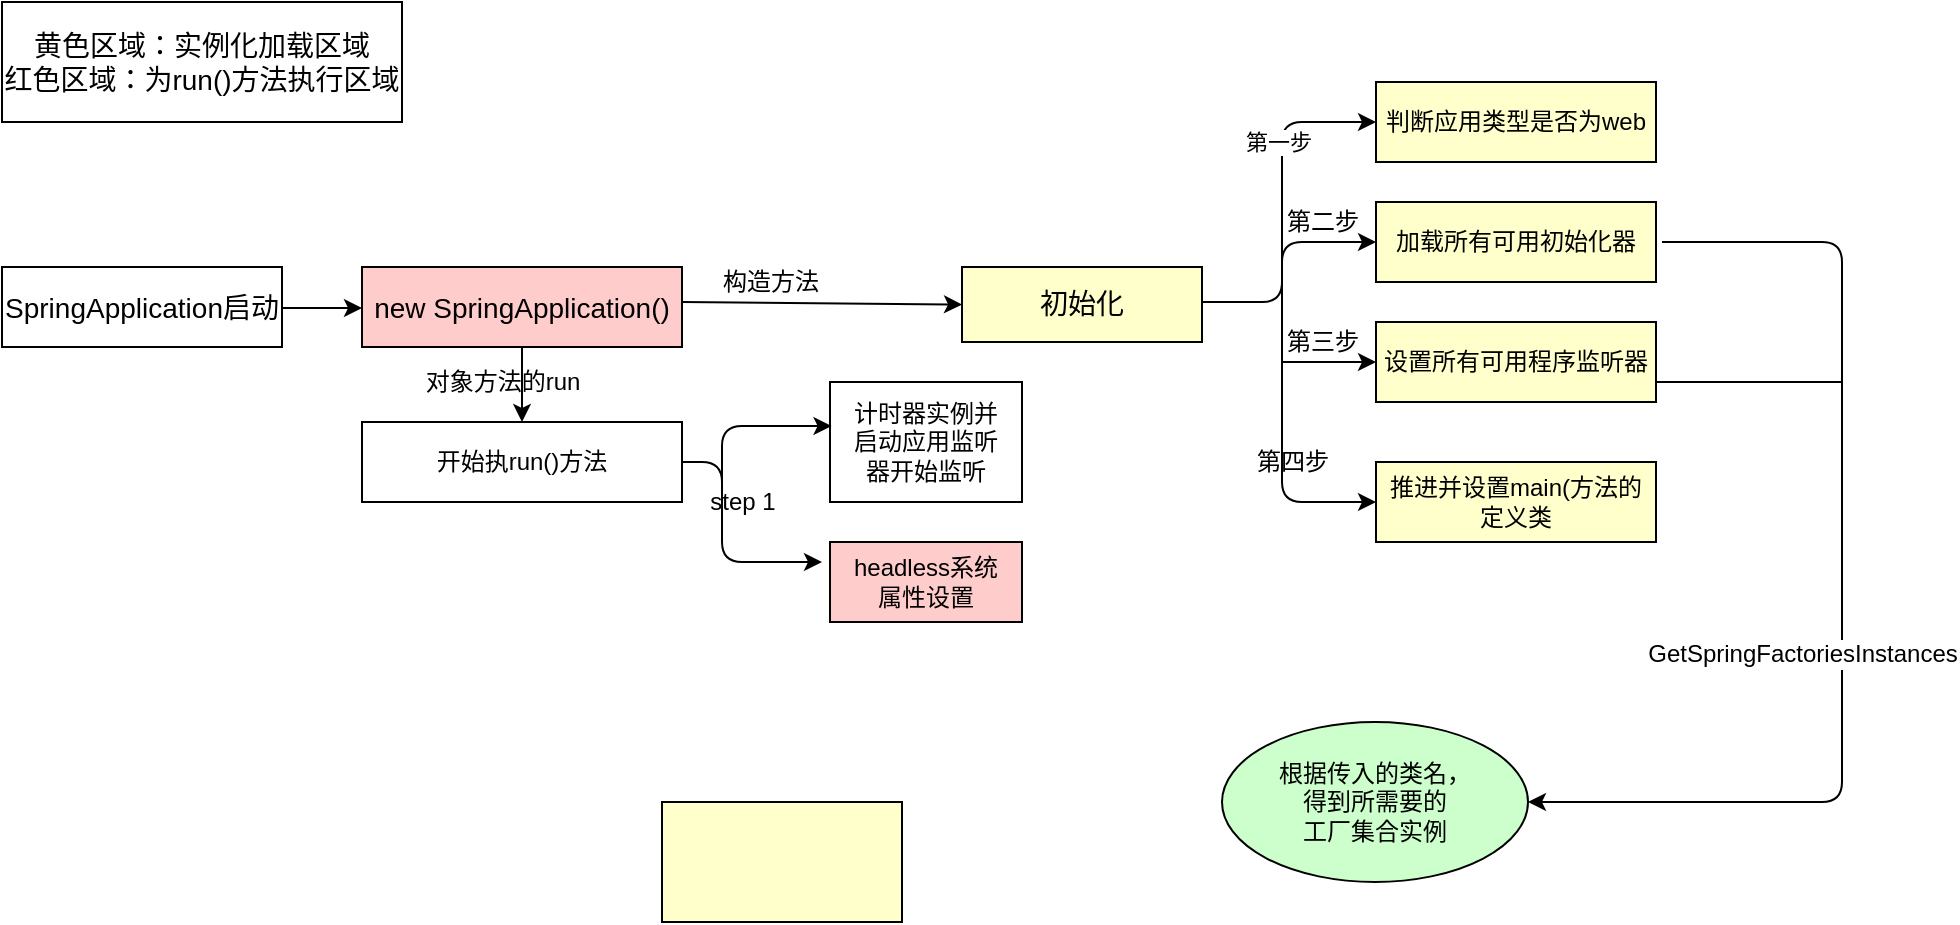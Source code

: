 <mxfile version="13.6.2" type="device"><diagram id="T1bAUFliYwQQVsWC8yJT" name="第 1 页"><mxGraphModel dx="1278" dy="607" grid="1" gridSize="10" guides="1" tooltips="1" connect="1" arrows="1" fold="1" page="1" pageScale="1" pageWidth="827" pageHeight="1169" math="0" shadow="0"><root><mxCell id="0"/><mxCell id="1" parent="0"/><mxCell id="71vBCq2HpxB73JjbtoO1-1" value="&lt;font style=&quot;font-size: 14px&quot;&gt;黄色区域：实例化加载区域&lt;br&gt;红色区域：为run()方法执行区域&lt;/font&gt;" style="rounded=0;whiteSpace=wrap;html=1;" vertex="1" parent="1"><mxGeometry y="30" width="200" height="60" as="geometry"/></mxCell><mxCell id="71vBCq2HpxB73JjbtoO1-2" value="&lt;font style=&quot;font-size: 14px&quot;&gt;SpringApplication启动&lt;/font&gt;" style="rounded=0;whiteSpace=wrap;html=1;" vertex="1" parent="1"><mxGeometry y="162.5" width="140" height="40" as="geometry"/></mxCell><mxCell id="71vBCq2HpxB73JjbtoO1-3" value="&lt;font style=&quot;font-size: 14px&quot;&gt;new SpringApplication()&lt;/font&gt;" style="rounded=0;whiteSpace=wrap;html=1;fillColor=#FFCCCC;" vertex="1" parent="1"><mxGeometry x="180" y="162.5" width="160" height="40" as="geometry"/></mxCell><mxCell id="71vBCq2HpxB73JjbtoO1-4" value="&lt;font style=&quot;font-size: 14px&quot;&gt;初始化&lt;/font&gt;" style="rounded=0;whiteSpace=wrap;html=1;fillColor=#FFFFCC;" vertex="1" parent="1"><mxGeometry x="480" y="162.5" width="120" height="37.5" as="geometry"/></mxCell><mxCell id="71vBCq2HpxB73JjbtoO1-5" value="" style="endArrow=classic;html=1;entryX=0;entryY=0.5;entryDx=0;entryDy=0;" edge="1" parent="1" target="71vBCq2HpxB73JjbtoO1-4"><mxGeometry width="50" height="50" relative="1" as="geometry"><mxPoint x="340" y="180" as="sourcePoint"/><mxPoint x="390" y="130" as="targetPoint"/></mxGeometry></mxCell><mxCell id="71vBCq2HpxB73JjbtoO1-6" value="构造方法" style="text;html=1;align=center;verticalAlign=middle;resizable=0;points=[];autosize=1;" vertex="1" parent="1"><mxGeometry x="354" y="160" width="60" height="20" as="geometry"/></mxCell><mxCell id="71vBCq2HpxB73JjbtoO1-7" value="" style="endArrow=classic;html=1;" edge="1" parent="1"><mxGeometry width="50" height="50" relative="1" as="geometry"><mxPoint x="140" y="183" as="sourcePoint"/><mxPoint x="180" y="183" as="targetPoint"/></mxGeometry></mxCell><mxCell id="71vBCq2HpxB73JjbtoO1-8" value="开始执run()方法" style="rounded=0;whiteSpace=wrap;html=1;" vertex="1" parent="1"><mxGeometry x="180" y="240" width="160" height="40" as="geometry"/></mxCell><mxCell id="71vBCq2HpxB73JjbtoO1-9" value="计时器实例并&lt;br&gt;启动应用监听&lt;br&gt;器开始监听" style="rounded=0;whiteSpace=wrap;html=1;" vertex="1" parent="1"><mxGeometry x="414" y="220" width="96" height="60" as="geometry"/></mxCell><mxCell id="71vBCq2HpxB73JjbtoO1-10" value="headless系统&lt;br&gt;属性设置" style="rounded=0;whiteSpace=wrap;html=1;fillColor=#FFCCCC;" vertex="1" parent="1"><mxGeometry x="414" y="300" width="96" height="40" as="geometry"/></mxCell><mxCell id="71vBCq2HpxB73JjbtoO1-11" value="" style="endArrow=classic;html=1;entryX=0.5;entryY=0;entryDx=0;entryDy=0;" edge="1" parent="1" target="71vBCq2HpxB73JjbtoO1-8"><mxGeometry width="50" height="50" relative="1" as="geometry"><mxPoint x="260" y="202.5" as="sourcePoint"/><mxPoint x="310" y="152.5" as="targetPoint"/></mxGeometry></mxCell><mxCell id="71vBCq2HpxB73JjbtoO1-12" value="对象方法的run" style="text;html=1;align=center;verticalAlign=middle;resizable=0;points=[];autosize=1;" vertex="1" parent="1"><mxGeometry x="205" y="210" width="90" height="20" as="geometry"/></mxCell><mxCell id="71vBCq2HpxB73JjbtoO1-13" value="" style="endArrow=classic;html=1;" edge="1" parent="1"><mxGeometry width="50" height="50" relative="1" as="geometry"><mxPoint x="340" y="260" as="sourcePoint"/><mxPoint x="410" y="310" as="targetPoint"/><Array as="points"><mxPoint x="360" y="260"/><mxPoint x="360" y="310"/></Array></mxGeometry></mxCell><mxCell id="71vBCq2HpxB73JjbtoO1-14" value="" style="endArrow=classic;html=1;entryX=0.008;entryY=0.367;entryDx=0;entryDy=0;entryPerimeter=0;" edge="1" parent="1" target="71vBCq2HpxB73JjbtoO1-9"><mxGeometry width="50" height="50" relative="1" as="geometry"><mxPoint x="360" y="270" as="sourcePoint"/><mxPoint x="404" y="225" as="targetPoint"/><Array as="points"><mxPoint x="360" y="242"/></Array></mxGeometry></mxCell><mxCell id="71vBCq2HpxB73JjbtoO1-15" value="step 1" style="text;html=1;align=center;verticalAlign=middle;resizable=0;points=[];autosize=1;" vertex="1" parent="1"><mxGeometry x="345" y="270" width="50" height="20" as="geometry"/></mxCell><mxCell id="71vBCq2HpxB73JjbtoO1-16" value="判断应用类型是否为web" style="rounded=0;whiteSpace=wrap;html=1;fillColor=#FFFFCC;" vertex="1" parent="1"><mxGeometry x="687" y="70" width="140" height="40" as="geometry"/></mxCell><mxCell id="71vBCq2HpxB73JjbtoO1-17" value="加载所有可用初始化器" style="rounded=0;whiteSpace=wrap;html=1;fillColor=#FFFFCC;" vertex="1" parent="1"><mxGeometry x="687" y="130" width="140" height="40" as="geometry"/></mxCell><mxCell id="71vBCq2HpxB73JjbtoO1-18" value="设置所有可用程序监听器" style="rounded=0;whiteSpace=wrap;html=1;fillColor=#FFFFCC;" vertex="1" parent="1"><mxGeometry x="687" y="190" width="140" height="40" as="geometry"/></mxCell><mxCell id="71vBCq2HpxB73JjbtoO1-19" value="推进并设置main(方法的&lt;br&gt;定义类" style="rounded=0;whiteSpace=wrap;html=1;fillColor=#FFFFCC;" vertex="1" parent="1"><mxGeometry x="687" y="260" width="140" height="40" as="geometry"/></mxCell><mxCell id="71vBCq2HpxB73JjbtoO1-20" value="" style="endArrow=classic;html=1;entryX=0;entryY=0.5;entryDx=0;entryDy=0;" edge="1" parent="1" target="71vBCq2HpxB73JjbtoO1-17"><mxGeometry width="50" height="50" relative="1" as="geometry"><mxPoint x="600" y="180" as="sourcePoint"/><mxPoint x="650" y="130" as="targetPoint"/><Array as="points"><mxPoint x="640" y="180"/><mxPoint x="640" y="150"/></Array></mxGeometry></mxCell><mxCell id="71vBCq2HpxB73JjbtoO1-21" value="" style="endArrow=classic;html=1;entryX=0;entryY=0.5;entryDx=0;entryDy=0;" edge="1" parent="1" target="71vBCq2HpxB73JjbtoO1-16"><mxGeometry width="50" height="50" relative="1" as="geometry"><mxPoint x="640" y="160" as="sourcePoint"/><mxPoint x="680" y="90" as="targetPoint"/><Array as="points"><mxPoint x="640" y="90"/></Array></mxGeometry></mxCell><mxCell id="71vBCq2HpxB73JjbtoO1-22" value="第一步" style="edgeLabel;html=1;align=center;verticalAlign=middle;resizable=0;points=[];" vertex="1" connectable="0" parent="71vBCq2HpxB73JjbtoO1-21"><mxGeometry x="0.025" y="2" relative="1" as="geometry"><mxPoint as="offset"/></mxGeometry></mxCell><mxCell id="71vBCq2HpxB73JjbtoO1-23" value="第二步" style="text;html=1;align=center;verticalAlign=middle;resizable=0;points=[];autosize=1;" vertex="1" parent="1"><mxGeometry x="635" y="130" width="50" height="20" as="geometry"/></mxCell><mxCell id="71vBCq2HpxB73JjbtoO1-24" value="" style="endArrow=classic;html=1;entryX=0;entryY=0.5;entryDx=0;entryDy=0;" edge="1" parent="1" target="71vBCq2HpxB73JjbtoO1-19"><mxGeometry width="50" height="50" relative="1" as="geometry"><mxPoint x="640" y="170" as="sourcePoint"/><mxPoint x="685" y="130" as="targetPoint"/><Array as="points"><mxPoint x="640" y="280"/></Array></mxGeometry></mxCell><mxCell id="71vBCq2HpxB73JjbtoO1-25" value="第四步" style="text;html=1;align=center;verticalAlign=middle;resizable=0;points=[];autosize=1;" vertex="1" parent="1"><mxGeometry x="620" y="250" width="50" height="20" as="geometry"/></mxCell><mxCell id="71vBCq2HpxB73JjbtoO1-26" value="" style="endArrow=classic;html=1;entryX=0;entryY=0.5;entryDx=0;entryDy=0;" edge="1" parent="1" target="71vBCq2HpxB73JjbtoO1-18"><mxGeometry width="50" height="50" relative="1" as="geometry"><mxPoint x="640" y="210" as="sourcePoint"/><mxPoint x="690" y="170" as="targetPoint"/></mxGeometry></mxCell><mxCell id="71vBCq2HpxB73JjbtoO1-27" value="第三步" style="text;html=1;align=center;verticalAlign=middle;resizable=0;points=[];autosize=1;" vertex="1" parent="1"><mxGeometry x="635" y="190" width="50" height="20" as="geometry"/></mxCell><mxCell id="71vBCq2HpxB73JjbtoO1-28" value="" style="rounded=0;whiteSpace=wrap;html=1;fillColor=#FFFFCC;" vertex="1" parent="1"><mxGeometry x="330" y="430" width="120" height="60" as="geometry"/></mxCell><mxCell id="71vBCq2HpxB73JjbtoO1-29" value="根据传入的类名，&lt;br&gt;得到所需要的&lt;br&gt;工厂集合实例" style="ellipse;whiteSpace=wrap;html=1;fillColor=#CCFFCC;" vertex="1" parent="1"><mxGeometry x="610" y="390" width="153" height="80" as="geometry"/></mxCell><mxCell id="71vBCq2HpxB73JjbtoO1-30" value="" style="endArrow=classic;html=1;entryX=1;entryY=0.5;entryDx=0;entryDy=0;" edge="1" parent="1" target="71vBCq2HpxB73JjbtoO1-29"><mxGeometry width="50" height="50" relative="1" as="geometry"><mxPoint x="830" y="150" as="sourcePoint"/><mxPoint x="920" y="450" as="targetPoint"/><Array as="points"><mxPoint x="920" y="150"/><mxPoint x="920" y="430"/></Array></mxGeometry></mxCell><mxCell id="71vBCq2HpxB73JjbtoO1-33" value="&lt;font style=&quot;font-size: 12px&quot;&gt;GetSpringFactoriesInstances&lt;/font&gt;" style="edgeLabel;html=1;align=center;verticalAlign=middle;resizable=0;points=[];" vertex="1" connectable="0" parent="71vBCq2HpxB73JjbtoO1-30"><mxGeometry x="0.123" y="-3" relative="1" as="geometry"><mxPoint x="-17" as="offset"/></mxGeometry></mxCell><mxCell id="71vBCq2HpxB73JjbtoO1-31" value="" style="endArrow=none;html=1;" edge="1" parent="1"><mxGeometry width="50" height="50" relative="1" as="geometry"><mxPoint x="827" y="220" as="sourcePoint"/><mxPoint x="920" y="220" as="targetPoint"/></mxGeometry></mxCell></root></mxGraphModel></diagram></mxfile>